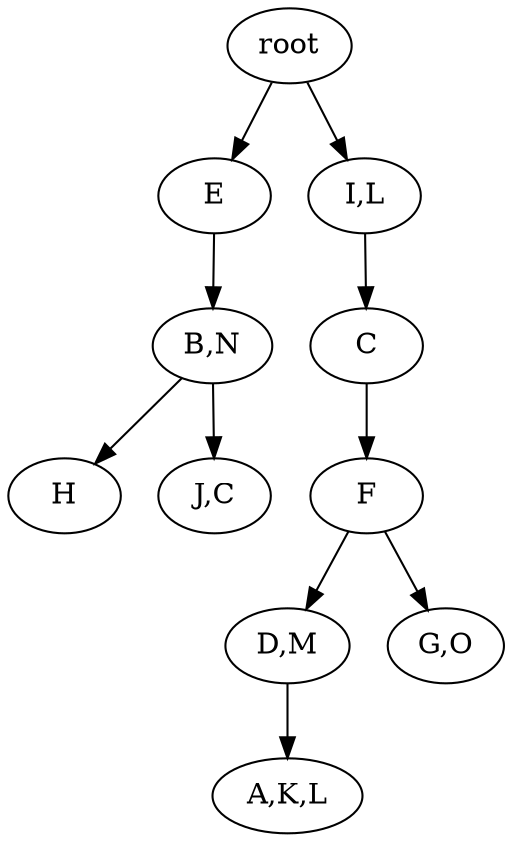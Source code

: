 strict digraph G {
	graph [name=G];
	0	 [label=root];
	3	 [label=E];
	0 -> 3;
	1	 [label="I,L"];
	0 -> 1;
	4	 [label="B,N"];
	3 -> 4;
	6	 [label=H];
	4 -> 6;
	5	 [label="J,C"];
	4 -> 5;
	2	 [label=C];
	7	 [label=F];
	2 -> 7;
	9	 [label="D,M"];
	10	 [label="A,K,L"];
	9 -> 10;
	7 -> 9;
	8	 [label="G,O"];
	7 -> 8;
	1 -> 2;
}
